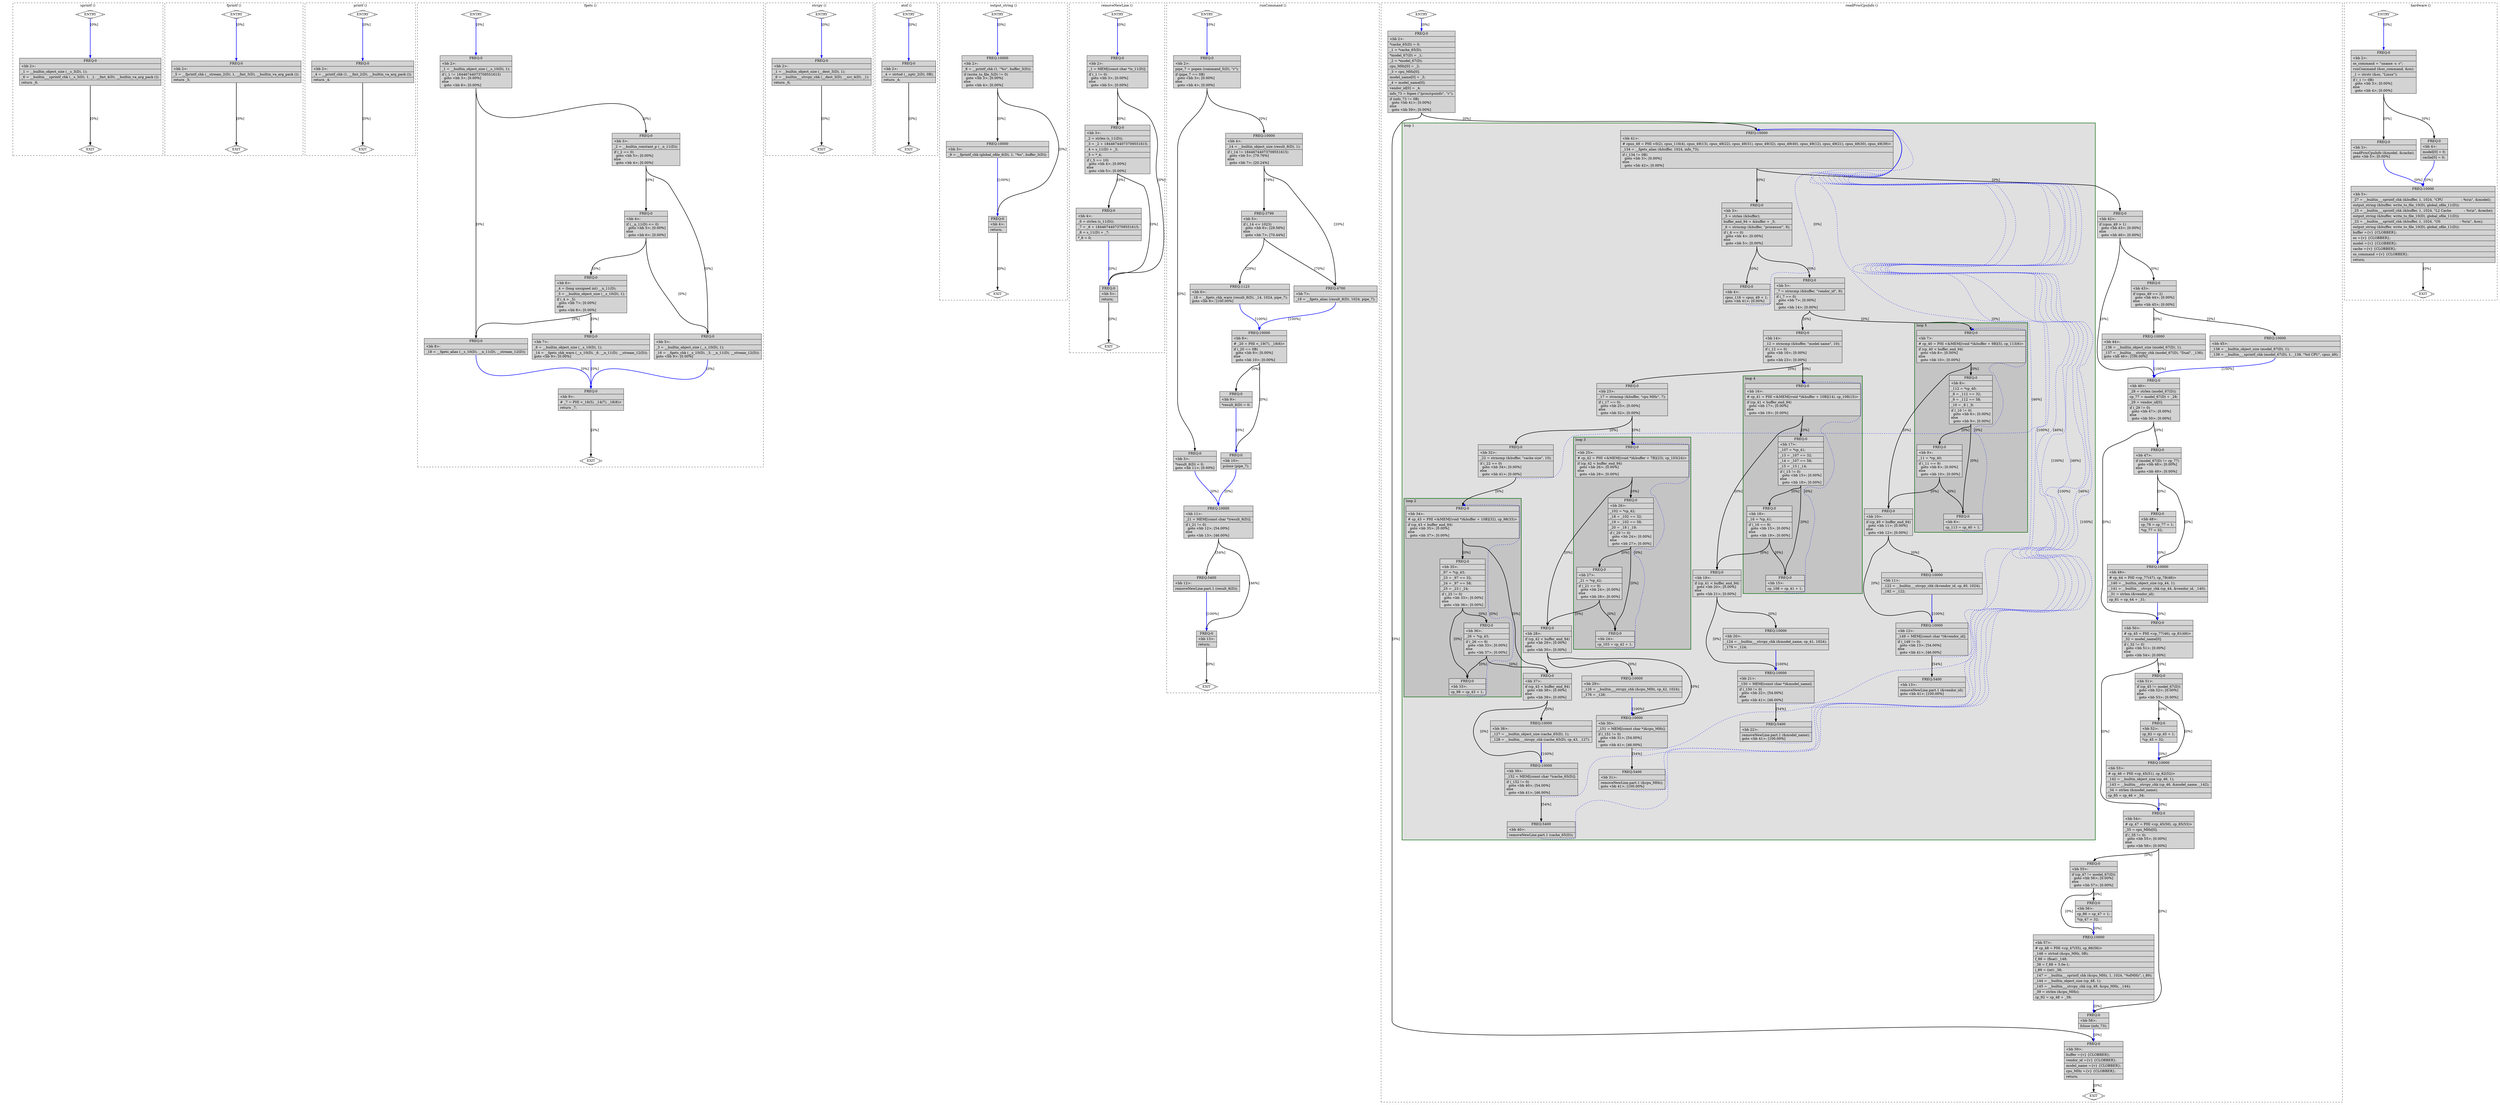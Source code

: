 digraph "hardware.c.035t.esra" {
overlap=false;
subgraph "cluster_sprintf" {
	style="dashed";
	color="black";
	label="sprintf ()";
	fn_10_basic_block_0 [shape=Mdiamond,style=filled,fillcolor=white,label="ENTRY"];

	fn_10_basic_block_1 [shape=Mdiamond,style=filled,fillcolor=white,label="EXIT"];

	fn_10_basic_block_2 [shape=record,style=filled,fillcolor=lightgrey,label="{ FREQ:0 |\<bb\ 2\>:\l\
|_1\ =\ __builtin_object_size\ (__s_3(D),\ 1);\l\
|_6\ =\ __builtin___sprintf_chk\ (__s_3(D),\ 1,\ _1,\ __fmt_4(D),\ __builtin_va_arg_pack\ ());\l\
|return\ _6;\l\
}"];

	fn_10_basic_block_0:s -> fn_10_basic_block_2:n [style="solid,bold",color=blue,weight=100,constraint=true, label="[0%]"];
	fn_10_basic_block_2:s -> fn_10_basic_block_1:n [style="solid,bold",color=black,weight=10,constraint=true, label="[0%]"];
	fn_10_basic_block_0:s -> fn_10_basic_block_1:n [style="invis",constraint=true];
}
subgraph "cluster_fprintf" {
	style="dashed";
	color="black";
	label="fprintf ()";
	fn_14_basic_block_0 [shape=Mdiamond,style=filled,fillcolor=white,label="ENTRY"];

	fn_14_basic_block_1 [shape=Mdiamond,style=filled,fillcolor=white,label="EXIT"];

	fn_14_basic_block_2 [shape=record,style=filled,fillcolor=lightgrey,label="{ FREQ:0 |\<bb\ 2\>:\l\
|_5\ =\ __fprintf_chk\ (__stream_2(D),\ 1,\ __fmt_3(D),\ __builtin_va_arg_pack\ ());\l\
|return\ _5;\l\
}"];

	fn_14_basic_block_0:s -> fn_14_basic_block_2:n [style="solid,bold",color=blue,weight=100,constraint=true, label="[0%]"];
	fn_14_basic_block_2:s -> fn_14_basic_block_1:n [style="solid,bold",color=black,weight=10,constraint=true, label="[0%]"];
	fn_14_basic_block_0:s -> fn_14_basic_block_1:n [style="invis",constraint=true];
}
subgraph "cluster_printf" {
	style="dashed";
	color="black";
	label="printf ()";
	fn_15_basic_block_0 [shape=Mdiamond,style=filled,fillcolor=white,label="ENTRY"];

	fn_15_basic_block_1 [shape=Mdiamond,style=filled,fillcolor=white,label="EXIT"];

	fn_15_basic_block_2 [shape=record,style=filled,fillcolor=lightgrey,label="{ FREQ:0 |\<bb\ 2\>:\l\
|_4\ =\ __printf_chk\ (1,\ __fmt_2(D),\ __builtin_va_arg_pack\ ());\l\
|return\ _4;\l\
}"];

	fn_15_basic_block_0:s -> fn_15_basic_block_2:n [style="solid,bold",color=blue,weight=100,constraint=true, label="[0%]"];
	fn_15_basic_block_2:s -> fn_15_basic_block_1:n [style="solid,bold",color=black,weight=10,constraint=true, label="[0%]"];
	fn_15_basic_block_0:s -> fn_15_basic_block_1:n [style="invis",constraint=true];
}
subgraph "cluster_fgets" {
	style="dashed";
	color="black";
	label="fgets ()";
	fn_20_basic_block_0 [shape=Mdiamond,style=filled,fillcolor=white,label="ENTRY"];

	fn_20_basic_block_1 [shape=Mdiamond,style=filled,fillcolor=white,label="EXIT"];

	fn_20_basic_block_2 [shape=record,style=filled,fillcolor=lightgrey,label="{ FREQ:0 |\<bb\ 2\>:\l\
|_1\ =\ __builtin_object_size\ (__s_10(D),\ 1);\l\
|if\ (_1\ !=\ 18446744073709551615)\l\
\ \ goto\ \<bb\ 3\>;\ [0.00%]\l\
else\l\
\ \ goto\ \<bb\ 8\>;\ [0.00%]\l\
}"];

	fn_20_basic_block_3 [shape=record,style=filled,fillcolor=lightgrey,label="{ FREQ:0 |\<bb\ 3\>:\l\
|_2\ =\ __builtin_constant_p\ (__n_11(D));\l\
|if\ (_2\ ==\ 0)\l\
\ \ goto\ \<bb\ 5\>;\ [0.00%]\l\
else\l\
\ \ goto\ \<bb\ 4\>;\ [0.00%]\l\
}"];

	fn_20_basic_block_4 [shape=record,style=filled,fillcolor=lightgrey,label="{ FREQ:0 |\<bb\ 4\>:\l\
|if\ (__n_11(D)\ \<=\ 0)\l\
\ \ goto\ \<bb\ 5\>;\ [0.00%]\l\
else\l\
\ \ goto\ \<bb\ 6\>;\ [0.00%]\l\
}"];

	fn_20_basic_block_5 [shape=record,style=filled,fillcolor=lightgrey,label="{ FREQ:0 |\<bb\ 5\>:\l\
|_3\ =\ __builtin_object_size\ (__s_10(D),\ 1);\l\
|_16\ =\ __fgets_chk\ (__s_10(D),\ _3,\ __n_11(D),\ __stream_12(D));\l\
goto\ \<bb\ 9\>;\ [0.00%]\l\
}"];

	fn_20_basic_block_6 [shape=record,style=filled,fillcolor=lightgrey,label="{ FREQ:0 |\<bb\ 6\>:\l\
|_4\ =\ (long\ unsigned\ int)\ __n_11(D);\l\
|_5\ =\ __builtin_object_size\ (__s_10(D),\ 1);\l\
|if\ (_4\ \>\ _5)\l\
\ \ goto\ \<bb\ 7\>;\ [0.00%]\l\
else\l\
\ \ goto\ \<bb\ 8\>;\ [0.00%]\l\
}"];

	fn_20_basic_block_7 [shape=record,style=filled,fillcolor=lightgrey,label="{ FREQ:0 |\<bb\ 7\>:\l\
|_6\ =\ __builtin_object_size\ (__s_10(D),\ 1);\l\
|_14\ =\ __fgets_chk_warn\ (__s_10(D),\ _6,\ __n_11(D),\ __stream_12(D));\l\
goto\ \<bb\ 9\>;\ [0.00%]\l\
}"];

	fn_20_basic_block_8 [shape=record,style=filled,fillcolor=lightgrey,label="{ FREQ:0 |\<bb\ 8\>:\l\
|_18\ =\ __fgets_alias\ (__s_10(D),\ __n_11(D),\ __stream_12(D));\l\
}"];

	fn_20_basic_block_9 [shape=record,style=filled,fillcolor=lightgrey,label="{ FREQ:0 |\<bb\ 9\>:\l\
|#\ _7\ =\ PHI\ \<_16(5),\ _14(7),\ _18(8)\>\l\
|return\ _7;\l\
}"];

	fn_20_basic_block_0:s -> fn_20_basic_block_2:n [style="solid,bold",color=blue,weight=100,constraint=true, label="[0%]"];
	fn_20_basic_block_2:s -> fn_20_basic_block_3:n [style="solid,bold",color=black,weight=10,constraint=true, label="[0%]"];
	fn_20_basic_block_2:s -> fn_20_basic_block_8:n [style="solid,bold",color=black,weight=10,constraint=true, label="[0%]"];
	fn_20_basic_block_3:s -> fn_20_basic_block_5:n [style="solid,bold",color=black,weight=10,constraint=true, label="[0%]"];
	fn_20_basic_block_3:s -> fn_20_basic_block_4:n [style="solid,bold",color=black,weight=10,constraint=true, label="[0%]"];
	fn_20_basic_block_4:s -> fn_20_basic_block_5:n [style="solid,bold",color=black,weight=10,constraint=true, label="[0%]"];
	fn_20_basic_block_4:s -> fn_20_basic_block_6:n [style="solid,bold",color=black,weight=10,constraint=true, label="[0%]"];
	fn_20_basic_block_5:s -> fn_20_basic_block_9:n [style="solid,bold",color=blue,weight=100,constraint=true, label="[0%]"];
	fn_20_basic_block_6:s -> fn_20_basic_block_7:n [style="solid,bold",color=black,weight=10,constraint=true, label="[0%]"];
	fn_20_basic_block_6:s -> fn_20_basic_block_8:n [style="solid,bold",color=black,weight=10,constraint=true, label="[0%]"];
	fn_20_basic_block_7:s -> fn_20_basic_block_9:n [style="solid,bold",color=blue,weight=100,constraint=true, label="[0%]"];
	fn_20_basic_block_8:s -> fn_20_basic_block_9:n [style="solid,bold",color=blue,weight=100,constraint=true, label="[0%]"];
	fn_20_basic_block_9:s -> fn_20_basic_block_1:n [style="solid,bold",color=black,weight=10,constraint=true, label="[0%]"];
	fn_20_basic_block_0:s -> fn_20_basic_block_1:n [style="invis",constraint=true];
}
subgraph "cluster_strcpy" {
	style="dashed";
	color="black";
	label="strcpy ()";
	fn_29_basic_block_0 [shape=Mdiamond,style=filled,fillcolor=white,label="ENTRY"];

	fn_29_basic_block_1 [shape=Mdiamond,style=filled,fillcolor=white,label="EXIT"];

	fn_29_basic_block_2 [shape=record,style=filled,fillcolor=lightgrey,label="{ FREQ:0 |\<bb\ 2\>:\l\
|_1\ =\ __builtin_object_size\ (__dest_3(D),\ 1);\l\
|_6\ =\ __builtin___strcpy_chk\ (__dest_3(D),\ __src_4(D),\ _1);\l\
|return\ _6;\l\
}"];

	fn_29_basic_block_0:s -> fn_29_basic_block_2:n [style="solid,bold",color=blue,weight=100,constraint=true, label="[0%]"];
	fn_29_basic_block_2:s -> fn_29_basic_block_1:n [style="solid,bold",color=black,weight=10,constraint=true, label="[0%]"];
	fn_29_basic_block_0:s -> fn_29_basic_block_1:n [style="invis",constraint=true];
}
subgraph "cluster_atof" {
	style="dashed";
	color="black";
	label="atof ()";
	fn_46_basic_block_0 [shape=Mdiamond,style=filled,fillcolor=white,label="ENTRY"];

	fn_46_basic_block_1 [shape=Mdiamond,style=filled,fillcolor=white,label="EXIT"];

	fn_46_basic_block_2 [shape=record,style=filled,fillcolor=lightgrey,label="{ FREQ:0 |\<bb\ 2\>:\l\
|_4\ =\ strtod\ (__nptr_2(D),\ 0B);\l\
|return\ _4;\l\
}"];

	fn_46_basic_block_0:s -> fn_46_basic_block_2:n [style="solid,bold",color=blue,weight=100,constraint=true, label="[0%]"];
	fn_46_basic_block_2:s -> fn_46_basic_block_1:n [style="solid,bold",color=black,weight=10,constraint=true, label="[0%]"];
	fn_46_basic_block_0:s -> fn_46_basic_block_1:n [style="invis",constraint=true];
}
subgraph "cluster_output_string" {
	style="dashed";
	color="black";
	label="output_string ()";
	fn_52_basic_block_0 [shape=Mdiamond,style=filled,fillcolor=white,label="ENTRY"];

	fn_52_basic_block_1 [shape=Mdiamond,style=filled,fillcolor=white,label="EXIT"];

	fn_52_basic_block_2 [shape=record,style=filled,fillcolor=lightgrey,label="{ FREQ:10000 |\<bb\ 2\>:\l\
|_8\ =\ __printf_chk\ (1,\ \"%s\",\ buffer_3(D));\l\
|if\ (write_to_file_5(D)\ !=\ 0)\l\
\ \ goto\ \<bb\ 3\>;\ [0.00%]\l\
else\l\
\ \ goto\ \<bb\ 4\>;\ [0.00%]\l\
}"];

	fn_52_basic_block_3 [shape=record,style=filled,fillcolor=lightgrey,label="{ FREQ:10000 |\<bb\ 3\>:\l\
|_9\ =\ __fprintf_chk\ (global_ofile_6(D),\ 1,\ \"%s\",\ buffer_3(D));\l\
}"];

	fn_52_basic_block_4 [shape=record,style=filled,fillcolor=lightgrey,label="{ FREQ:0 |\<bb\ 4\>:\l\
|return;\l\
}"];

	fn_52_basic_block_0:s -> fn_52_basic_block_2:n [style="solid,bold",color=blue,weight=100,constraint=true, label="[0%]"];
	fn_52_basic_block_2:s -> fn_52_basic_block_3:n [style="solid,bold",color=black,weight=10,constraint=true, label="[0%]"];
	fn_52_basic_block_2:s -> fn_52_basic_block_4:n [style="solid,bold",color=black,weight=10,constraint=true, label="[0%]"];
	fn_52_basic_block_3:s -> fn_52_basic_block_4:n [style="solid,bold",color=blue,weight=100,constraint=true, label="[100%]"];
	fn_52_basic_block_4:s -> fn_52_basic_block_1:n [style="solid,bold",color=black,weight=10,constraint=true, label="[0%]"];
	fn_52_basic_block_0:s -> fn_52_basic_block_1:n [style="invis",constraint=true];
}
subgraph "cluster_removeNewLine" {
	style="dashed";
	color="black";
	label="removeNewLine ()";
	fn_53_basic_block_0 [shape=Mdiamond,style=filled,fillcolor=white,label="ENTRY"];

	fn_53_basic_block_1 [shape=Mdiamond,style=filled,fillcolor=white,label="EXIT"];

	fn_53_basic_block_2 [shape=record,style=filled,fillcolor=lightgrey,label="{ FREQ:0 |\<bb\ 2\>:\l\
|_1\ =\ MEM[(const\ char\ *)s_11(D)];\l\
|if\ (_1\ !=\ 0)\l\
\ \ goto\ \<bb\ 3\>;\ [0.00%]\l\
else\l\
\ \ goto\ \<bb\ 5\>;\ [0.00%]\l\
}"];

	fn_53_basic_block_3 [shape=record,style=filled,fillcolor=lightgrey,label="{ FREQ:0 |\<bb\ 3\>:\l\
|_2\ =\ strlen\ (s_11(D));\l\
|_3\ =\ _2\ +\ 18446744073709551615;\l\
|_4\ =\ s_11(D)\ +\ _3;\l\
|_5\ =\ *_4;\l\
|if\ (_5\ ==\ 10)\l\
\ \ goto\ \<bb\ 4\>;\ [0.00%]\l\
else\l\
\ \ goto\ \<bb\ 5\>;\ [0.00%]\l\
}"];

	fn_53_basic_block_4 [shape=record,style=filled,fillcolor=lightgrey,label="{ FREQ:0 |\<bb\ 4\>:\l\
|_6\ =\ strlen\ (s_11(D));\l\
|_7\ =\ _6\ +\ 18446744073709551615;\l\
|_8\ =\ s_11(D)\ +\ _7;\l\
|*_8\ =\ 0;\l\
}"];

	fn_53_basic_block_5 [shape=record,style=filled,fillcolor=lightgrey,label="{ FREQ:0 |\<bb\ 5\>:\l\
|return;\l\
}"];

	fn_53_basic_block_0:s -> fn_53_basic_block_2:n [style="solid,bold",color=blue,weight=100,constraint=true, label="[0%]"];
	fn_53_basic_block_2:s -> fn_53_basic_block_3:n [style="solid,bold",color=black,weight=10,constraint=true, label="[0%]"];
	fn_53_basic_block_2:s -> fn_53_basic_block_5:n [style="solid,bold",color=black,weight=10,constraint=true, label="[0%]"];
	fn_53_basic_block_3:s -> fn_53_basic_block_4:n [style="solid,bold",color=black,weight=10,constraint=true, label="[0%]"];
	fn_53_basic_block_3:s -> fn_53_basic_block_5:n [style="solid,bold",color=black,weight=10,constraint=true, label="[0%]"];
	fn_53_basic_block_4:s -> fn_53_basic_block_5:n [style="solid,bold",color=blue,weight=100,constraint=true, label="[0%]"];
	fn_53_basic_block_5:s -> fn_53_basic_block_1:n [style="solid,bold",color=black,weight=10,constraint=true, label="[0%]"];
	fn_53_basic_block_0:s -> fn_53_basic_block_1:n [style="invis",constraint=true];
}
subgraph "cluster_runCommand" {
	style="dashed";
	color="black";
	label="runCommand ()";
	fn_54_basic_block_0 [shape=Mdiamond,style=filled,fillcolor=white,label="ENTRY"];

	fn_54_basic_block_1 [shape=Mdiamond,style=filled,fillcolor=white,label="EXIT"];

	fn_54_basic_block_2 [shape=record,style=filled,fillcolor=lightgrey,label="{ FREQ:0 |\<bb\ 2\>:\l\
|pipe_7\ =\ popen\ (command_5(D),\ \"r\");\l\
|if\ (pipe_7\ ==\ 0B)\l\
\ \ goto\ \<bb\ 3\>;\ [0.00%]\l\
else\l\
\ \ goto\ \<bb\ 4\>;\ [0.00%]\l\
}"];

	fn_54_basic_block_3 [shape=record,style=filled,fillcolor=lightgrey,label="{ FREQ:0 |\<bb\ 3\>:\l\
|*result_8(D)\ =\ 0;\l\
goto\ \<bb\ 11\>;\ [0.00%]\l\
}"];

	fn_54_basic_block_4 [shape=record,style=filled,fillcolor=lightgrey,label="{ FREQ:10000 |\<bb\ 4\>:\l\
|_14\ =\ __builtin_object_size\ (result_8(D),\ 1);\l\
|if\ (_14\ !=\ 18446744073709551615)\l\
\ \ goto\ \<bb\ 5\>;\ [79.76%]\l\
else\l\
\ \ goto\ \<bb\ 7\>;\ [20.24%]\l\
}"];

	fn_54_basic_block_5 [shape=record,style=filled,fillcolor=lightgrey,label="{ FREQ:3799 |\<bb\ 5\>:\l\
|if\ (_14\ \<=\ 1023)\l\
\ \ goto\ \<bb\ 6\>;\ [29.56%]\l\
else\l\
\ \ goto\ \<bb\ 7\>;\ [70.44%]\l\
}"];

	fn_54_basic_block_6 [shape=record,style=filled,fillcolor=lightgrey,label="{ FREQ:1123 |\<bb\ 6\>:\l\
|_18\ =\ __fgets_chk_warn\ (result_8(D),\ _14,\ 1024,\ pipe_7);\l\
goto\ \<bb\ 8\>;\ [100.00%]\l\
}"];

	fn_54_basic_block_7 [shape=record,style=filled,fillcolor=lightgrey,label="{ FREQ:4700 |\<bb\ 7\>:\l\
|_19\ =\ __fgets_alias\ (result_8(D),\ 1024,\ pipe_7);\l\
}"];

	fn_54_basic_block_8 [shape=record,style=filled,fillcolor=lightgrey,label="{ FREQ:10000 |\<bb\ 8\>:\l\
|#\ _20\ =\ PHI\ \<_19(7),\ _18(6)\>\l\
|if\ (_20\ ==\ 0B)\l\
\ \ goto\ \<bb\ 9\>;\ [0.00%]\l\
else\l\
\ \ goto\ \<bb\ 10\>;\ [0.00%]\l\
}"];

	fn_54_basic_block_9 [shape=record,style=filled,fillcolor=lightgrey,label="{ FREQ:0 |\<bb\ 9\>:\l\
|*result_8(D)\ =\ 0;\l\
}"];

	fn_54_basic_block_10 [shape=record,style=filled,fillcolor=lightgrey,label="{ FREQ:0 |\<bb\ 10\>:\l\
|pclose\ (pipe_7);\l\
}"];

	fn_54_basic_block_11 [shape=record,style=filled,fillcolor=lightgrey,label="{ FREQ:10000 |\<bb\ 11\>:\l\
|_21\ =\ MEM[(const\ char\ *)result_8(D)];\l\
|if\ (_21\ !=\ 0)\l\
\ \ goto\ \<bb\ 12\>;\ [54.00%]\l\
else\l\
\ \ goto\ \<bb\ 13\>;\ [46.00%]\l\
}"];

	fn_54_basic_block_12 [shape=record,style=filled,fillcolor=lightgrey,label="{ FREQ:5400 |\<bb\ 12\>:\l\
|removeNewLine.part.1\ (result_8(D));\l\
}"];

	fn_54_basic_block_13 [shape=record,style=filled,fillcolor=lightgrey,label="{ FREQ:0 |\<bb\ 13\>:\l\
|return;\l\
}"];

	fn_54_basic_block_0:s -> fn_54_basic_block_2:n [style="solid,bold",color=blue,weight=100,constraint=true, label="[0%]"];
	fn_54_basic_block_2:s -> fn_54_basic_block_3:n [style="solid,bold",color=black,weight=10,constraint=true, label="[0%]"];
	fn_54_basic_block_2:s -> fn_54_basic_block_4:n [style="solid,bold",color=black,weight=10,constraint=true, label="[0%]"];
	fn_54_basic_block_3:s -> fn_54_basic_block_11:n [style="solid,bold",color=blue,weight=100,constraint=true, label="[0%]"];
	fn_54_basic_block_4:s -> fn_54_basic_block_5:n [style="solid,bold",color=black,weight=10,constraint=true, label="[79%]"];
	fn_54_basic_block_4:s -> fn_54_basic_block_7:n [style="solid,bold",color=black,weight=10,constraint=true, label="[20%]"];
	fn_54_basic_block_5:s -> fn_54_basic_block_6:n [style="solid,bold",color=black,weight=10,constraint=true, label="[29%]"];
	fn_54_basic_block_5:s -> fn_54_basic_block_7:n [style="solid,bold",color=black,weight=10,constraint=true, label="[70%]"];
	fn_54_basic_block_6:s -> fn_54_basic_block_8:n [style="solid,bold",color=blue,weight=100,constraint=true, label="[100%]"];
	fn_54_basic_block_7:s -> fn_54_basic_block_8:n [style="solid,bold",color=blue,weight=100,constraint=true, label="[100%]"];
	fn_54_basic_block_8:s -> fn_54_basic_block_9:n [style="solid,bold",color=black,weight=10,constraint=true, label="[0%]"];
	fn_54_basic_block_8:s -> fn_54_basic_block_10:n [style="solid,bold",color=black,weight=10,constraint=true, label="[0%]"];
	fn_54_basic_block_9:s -> fn_54_basic_block_10:n [style="solid,bold",color=blue,weight=100,constraint=true, label="[0%]"];
	fn_54_basic_block_10:s -> fn_54_basic_block_11:n [style="solid,bold",color=blue,weight=100,constraint=true, label="[0%]"];
	fn_54_basic_block_11:s -> fn_54_basic_block_12:n [style="solid,bold",color=black,weight=10,constraint=true, label="[54%]"];
	fn_54_basic_block_11:s -> fn_54_basic_block_13:n [style="solid,bold",color=black,weight=10,constraint=true, label="[46%]"];
	fn_54_basic_block_12:s -> fn_54_basic_block_13:n [style="solid,bold",color=blue,weight=100,constraint=true, label="[100%]"];
	fn_54_basic_block_13:s -> fn_54_basic_block_1:n [style="solid,bold",color=black,weight=10,constraint=true, label="[0%]"];
	fn_54_basic_block_0:s -> fn_54_basic_block_1:n [style="invis",constraint=true];
}
subgraph "cluster_readProcCpuInfo" {
	style="dashed";
	color="black";
	label="readProcCpuInfo ()";
	subgraph cluster_55_1 {
	style="filled";
	color="darkgreen";
	fillcolor="grey88";
	label="loop 1";
	labeljust=l;
	penwidth=2;
	subgraph cluster_55_5 {
	style="filled";
	color="darkgreen";
	fillcolor="grey77";
	label="loop 5";
	labeljust=l;
	penwidth=2;
	fn_55_basic_block_7 [shape=record,style=filled,fillcolor=lightgrey,label="{ FREQ:0 |\<bb\ 7\>:\l\
|#\ cp_40\ =\ PHI\ \<&MEM[(void\ *)&buffer\ +\ 9B](5),\ cp_113(6)\>\l\
|if\ (cp_40\ \<\ buffer_end_94)\l\
\ \ goto\ \<bb\ 8\>;\ [0.00%]\l\
else\l\
\ \ goto\ \<bb\ 10\>;\ [0.00%]\l\
}"];

	fn_55_basic_block_8 [shape=record,style=filled,fillcolor=lightgrey,label="{ FREQ:0 |\<bb\ 8\>:\l\
|_112\ =\ *cp_40;\l\
|_8\ =\ _112\ ==\ 32;\l\
|_9\ =\ _112\ ==\ 58;\l\
|_10\ =\ _8\ \|\ _9;\l\
|if\ (_10\ !=\ 0)\l\
\ \ goto\ \<bb\ 6\>;\ [0.00%]\l\
else\l\
\ \ goto\ \<bb\ 9\>;\ [0.00%]\l\
}"];

	fn_55_basic_block_6 [shape=record,style=filled,fillcolor=lightgrey,label="{ FREQ:0 |\<bb\ 6\>:\l\
|cp_113\ =\ cp_40\ +\ 1;\l\
}"];

	fn_55_basic_block_9 [shape=record,style=filled,fillcolor=lightgrey,label="{ FREQ:0 |\<bb\ 9\>:\l\
|_11\ =\ *cp_40;\l\
|if\ (_11\ ==\ 9)\l\
\ \ goto\ \<bb\ 6\>;\ [0.00%]\l\
else\l\
\ \ goto\ \<bb\ 10\>;\ [0.00%]\l\
}"];

	}
	subgraph cluster_55_4 {
	style="filled";
	color="darkgreen";
	fillcolor="grey77";
	label="loop 4";
	labeljust=l;
	penwidth=2;
	fn_55_basic_block_16 [shape=record,style=filled,fillcolor=lightgrey,label="{ FREQ:0 |\<bb\ 16\>:\l\
|#\ cp_41\ =\ PHI\ \<&MEM[(void\ *)&buffer\ +\ 10B](14),\ cp_108(15)\>\l\
|if\ (cp_41\ \<\ buffer_end_94)\l\
\ \ goto\ \<bb\ 17\>;\ [0.00%]\l\
else\l\
\ \ goto\ \<bb\ 19\>;\ [0.00%]\l\
}"];

	fn_55_basic_block_17 [shape=record,style=filled,fillcolor=lightgrey,label="{ FREQ:0 |\<bb\ 17\>:\l\
|_107\ =\ *cp_41;\l\
|_13\ =\ _107\ ==\ 32;\l\
|_14\ =\ _107\ ==\ 58;\l\
|_15\ =\ _13\ \|\ _14;\l\
|if\ (_15\ !=\ 0)\l\
\ \ goto\ \<bb\ 15\>;\ [0.00%]\l\
else\l\
\ \ goto\ \<bb\ 18\>;\ [0.00%]\l\
}"];

	fn_55_basic_block_15 [shape=record,style=filled,fillcolor=lightgrey,label="{ FREQ:0 |\<bb\ 15\>:\l\
|cp_108\ =\ cp_41\ +\ 1;\l\
}"];

	fn_55_basic_block_18 [shape=record,style=filled,fillcolor=lightgrey,label="{ FREQ:0 |\<bb\ 18\>:\l\
|_16\ =\ *cp_41;\l\
|if\ (_16\ ==\ 9)\l\
\ \ goto\ \<bb\ 15\>;\ [0.00%]\l\
else\l\
\ \ goto\ \<bb\ 19\>;\ [0.00%]\l\
}"];

	}
	subgraph cluster_55_3 {
	style="filled";
	color="darkgreen";
	fillcolor="grey77";
	label="loop 3";
	labeljust=l;
	penwidth=2;
	fn_55_basic_block_25 [shape=record,style=filled,fillcolor=lightgrey,label="{ FREQ:0 |\<bb\ 25\>:\l\
|#\ cp_42\ =\ PHI\ \<&MEM[(void\ *)&buffer\ +\ 7B](23),\ cp_103(24)\>\l\
|if\ (cp_42\ \<\ buffer_end_94)\l\
\ \ goto\ \<bb\ 26\>;\ [0.00%]\l\
else\l\
\ \ goto\ \<bb\ 28\>;\ [0.00%]\l\
}"];

	fn_55_basic_block_26 [shape=record,style=filled,fillcolor=lightgrey,label="{ FREQ:0 |\<bb\ 26\>:\l\
|_102\ =\ *cp_42;\l\
|_18\ =\ _102\ ==\ 32;\l\
|_19\ =\ _102\ ==\ 58;\l\
|_20\ =\ _18\ \|\ _19;\l\
|if\ (_20\ !=\ 0)\l\
\ \ goto\ \<bb\ 24\>;\ [0.00%]\l\
else\l\
\ \ goto\ \<bb\ 27\>;\ [0.00%]\l\
}"];

	fn_55_basic_block_24 [shape=record,style=filled,fillcolor=lightgrey,label="{ FREQ:0 |\<bb\ 24\>:\l\
|cp_103\ =\ cp_42\ +\ 1;\l\
}"];

	fn_55_basic_block_27 [shape=record,style=filled,fillcolor=lightgrey,label="{ FREQ:0 |\<bb\ 27\>:\l\
|_21\ =\ *cp_42;\l\
|if\ (_21\ ==\ 9)\l\
\ \ goto\ \<bb\ 24\>;\ [0.00%]\l\
else\l\
\ \ goto\ \<bb\ 28\>;\ [0.00%]\l\
}"];

	}
	subgraph cluster_55_2 {
	style="filled";
	color="darkgreen";
	fillcolor="grey77";
	label="loop 2";
	labeljust=l;
	penwidth=2;
	fn_55_basic_block_34 [shape=record,style=filled,fillcolor=lightgrey,label="{ FREQ:0 |\<bb\ 34\>:\l\
|#\ cp_43\ =\ PHI\ \<&MEM[(void\ *)&buffer\ +\ 10B](32),\ cp_98(33)\>\l\
|if\ (cp_43\ \<\ buffer_end_94)\l\
\ \ goto\ \<bb\ 35\>;\ [0.00%]\l\
else\l\
\ \ goto\ \<bb\ 37\>;\ [0.00%]\l\
}"];

	fn_55_basic_block_35 [shape=record,style=filled,fillcolor=lightgrey,label="{ FREQ:0 |\<bb\ 35\>:\l\
|_97\ =\ *cp_43;\l\
|_23\ =\ _97\ ==\ 32;\l\
|_24\ =\ _97\ ==\ 58;\l\
|_25\ =\ _23\ \|\ _24;\l\
|if\ (_25\ !=\ 0)\l\
\ \ goto\ \<bb\ 33\>;\ [0.00%]\l\
else\l\
\ \ goto\ \<bb\ 36\>;\ [0.00%]\l\
}"];

	fn_55_basic_block_33 [shape=record,style=filled,fillcolor=lightgrey,label="{ FREQ:0 |\<bb\ 33\>:\l\
|cp_98\ =\ cp_43\ +\ 1;\l\
}"];

	fn_55_basic_block_36 [shape=record,style=filled,fillcolor=lightgrey,label="{ FREQ:0 |\<bb\ 36\>:\l\
|_26\ =\ *cp_43;\l\
|if\ (_26\ ==\ 9)\l\
\ \ goto\ \<bb\ 33\>;\ [0.00%]\l\
else\l\
\ \ goto\ \<bb\ 37\>;\ [0.00%]\l\
}"];

	}
	fn_55_basic_block_41 [shape=record,style=filled,fillcolor=lightgrey,label="{ FREQ:10000 |\<bb\ 41\>:\l\
|#\ cpus_49\ =\ PHI\ \<0(2),\ cpus_116(4),\ cpus_49(13),\ cpus_49(22),\ cpus_49(31),\ cpus_49(32),\ cpus_49(40),\ cpus_49(12),\ cpus_49(21),\ cpus_49(30),\ cpus_49(39)\>\l\
|_134\ =\ __fgets_alias\ (&buffer,\ 1024,\ info_73);\l\
|if\ (_134\ !=\ 0B)\l\
\ \ goto\ \<bb\ 3\>;\ [0.00%]\l\
else\l\
\ \ goto\ \<bb\ 42\>;\ [0.00%]\l\
}"];

	fn_55_basic_block_3 [shape=record,style=filled,fillcolor=lightgrey,label="{ FREQ:0 |\<bb\ 3\>:\l\
|_5\ =\ strlen\ (&buffer);\l\
|buffer_end_94\ =\ &buffer\ +\ _5;\l\
|_6\ =\ strncmp\ (&buffer,\ \"processor\",\ 9);\l\
|if\ (_6\ ==\ 0)\l\
\ \ goto\ \<bb\ 4\>;\ [0.00%]\l\
else\l\
\ \ goto\ \<bb\ 5\>;\ [0.00%]\l\
}"];

	fn_55_basic_block_4 [shape=record,style=filled,fillcolor=lightgrey,label="{ FREQ:0 |\<bb\ 4\>:\l\
|cpus_116\ =\ cpus_49\ +\ 1;\l\
goto\ \<bb\ 41\>;\ [0.00%]\l\
}"];

	fn_55_basic_block_5 [shape=record,style=filled,fillcolor=lightgrey,label="{ FREQ:0 |\<bb\ 5\>:\l\
|_7\ =\ strncmp\ (&buffer,\ \"vendor_id\",\ 9);\l\
|if\ (_7\ ==\ 0)\l\
\ \ goto\ \<bb\ 7\>;\ [0.00%]\l\
else\l\
\ \ goto\ \<bb\ 14\>;\ [0.00%]\l\
}"];

	fn_55_basic_block_14 [shape=record,style=filled,fillcolor=lightgrey,label="{ FREQ:0 |\<bb\ 14\>:\l\
|_12\ =\ strncmp\ (&buffer,\ \"model\ name\",\ 10);\l\
|if\ (_12\ ==\ 0)\l\
\ \ goto\ \<bb\ 16\>;\ [0.00%]\l\
else\l\
\ \ goto\ \<bb\ 23\>;\ [0.00%]\l\
}"];

	fn_55_basic_block_10 [shape=record,style=filled,fillcolor=lightgrey,label="{ FREQ:0 |\<bb\ 10\>:\l\
|if\ (cp_40\ \<\ buffer_end_94)\l\
\ \ goto\ \<bb\ 11\>;\ [0.00%]\l\
else\l\
\ \ goto\ \<bb\ 12\>;\ [0.00%]\l\
}"];

	fn_55_basic_block_23 [shape=record,style=filled,fillcolor=lightgrey,label="{ FREQ:0 |\<bb\ 23\>:\l\
|_17\ =\ strncmp\ (&buffer,\ \"cpu\ MHz\",\ 7);\l\
|if\ (_17\ ==\ 0)\l\
\ \ goto\ \<bb\ 25\>;\ [0.00%]\l\
else\l\
\ \ goto\ \<bb\ 32\>;\ [0.00%]\l\
}"];

	fn_55_basic_block_11 [shape=record,style=filled,fillcolor=lightgrey,label="{ FREQ:10000 |\<bb\ 11\>:\l\
|_122\ =\ __builtin___strcpy_chk\ (&vendor_id,\ cp_40,\ 1024);\l\
|_182\ =\ _122;\l\
}"];

	fn_55_basic_block_12 [shape=record,style=filled,fillcolor=lightgrey,label="{ FREQ:10000 |\<bb\ 12\>:\l\
|_149\ =\ MEM[(const\ char\ *)&vendor_id];\l\
|if\ (_149\ !=\ 0)\l\
\ \ goto\ \<bb\ 13\>;\ [54.00%]\l\
else\l\
\ \ goto\ \<bb\ 41\>;\ [46.00%]\l\
}"];

	fn_55_basic_block_19 [shape=record,style=filled,fillcolor=lightgrey,label="{ FREQ:0 |\<bb\ 19\>:\l\
|if\ (cp_41\ \<\ buffer_end_94)\l\
\ \ goto\ \<bb\ 20\>;\ [0.00%]\l\
else\l\
\ \ goto\ \<bb\ 21\>;\ [0.00%]\l\
}"];

	fn_55_basic_block_32 [shape=record,style=filled,fillcolor=lightgrey,label="{ FREQ:0 |\<bb\ 32\>:\l\
|_22\ =\ strncmp\ (&buffer,\ \"cache\ size\",\ 10);\l\
|if\ (_22\ ==\ 0)\l\
\ \ goto\ \<bb\ 34\>;\ [0.00%]\l\
else\l\
\ \ goto\ \<bb\ 41\>;\ [0.00%]\l\
}"];

	fn_55_basic_block_13 [shape=record,style=filled,fillcolor=lightgrey,label="{ FREQ:5400 |\<bb\ 13\>:\l\
|removeNewLine.part.1\ (&vendor_id);\l\
goto\ \<bb\ 41\>;\ [100.00%]\l\
}"];

	fn_55_basic_block_20 [shape=record,style=filled,fillcolor=lightgrey,label="{ FREQ:10000 |\<bb\ 20\>:\l\
|_124\ =\ __builtin___strcpy_chk\ (&model_name,\ cp_41,\ 1024);\l\
|_179\ =\ _124;\l\
}"];

	fn_55_basic_block_21 [shape=record,style=filled,fillcolor=lightgrey,label="{ FREQ:10000 |\<bb\ 21\>:\l\
|_150\ =\ MEM[(const\ char\ *)&model_name];\l\
|if\ (_150\ !=\ 0)\l\
\ \ goto\ \<bb\ 22\>;\ [54.00%]\l\
else\l\
\ \ goto\ \<bb\ 41\>;\ [46.00%]\l\
}"];

	fn_55_basic_block_28 [shape=record,style=filled,fillcolor=lightgrey,label="{ FREQ:0 |\<bb\ 28\>:\l\
|if\ (cp_42\ \<\ buffer_end_94)\l\
\ \ goto\ \<bb\ 29\>;\ [0.00%]\l\
else\l\
\ \ goto\ \<bb\ 30\>;\ [0.00%]\l\
}"];

	fn_55_basic_block_22 [shape=record,style=filled,fillcolor=lightgrey,label="{ FREQ:5400 |\<bb\ 22\>:\l\
|removeNewLine.part.1\ (&model_name);\l\
goto\ \<bb\ 41\>;\ [100.00%]\l\
}"];

	fn_55_basic_block_29 [shape=record,style=filled,fillcolor=lightgrey,label="{ FREQ:10000 |\<bb\ 29\>:\l\
|_126\ =\ __builtin___strcpy_chk\ (&cpu_MHz,\ cp_42,\ 1024);\l\
|_176\ =\ _126;\l\
}"];

	fn_55_basic_block_30 [shape=record,style=filled,fillcolor=lightgrey,label="{ FREQ:10000 |\<bb\ 30\>:\l\
|_151\ =\ MEM[(const\ char\ *)&cpu_MHz];\l\
|if\ (_151\ !=\ 0)\l\
\ \ goto\ \<bb\ 31\>;\ [54.00%]\l\
else\l\
\ \ goto\ \<bb\ 41\>;\ [46.00%]\l\
}"];

	fn_55_basic_block_37 [shape=record,style=filled,fillcolor=lightgrey,label="{ FREQ:0 |\<bb\ 37\>:\l\
|if\ (cp_43\ \<\ buffer_end_94)\l\
\ \ goto\ \<bb\ 38\>;\ [0.00%]\l\
else\l\
\ \ goto\ \<bb\ 39\>;\ [0.00%]\l\
}"];

	fn_55_basic_block_31 [shape=record,style=filled,fillcolor=lightgrey,label="{ FREQ:5400 |\<bb\ 31\>:\l\
|removeNewLine.part.1\ (&cpu_MHz);\l\
goto\ \<bb\ 41\>;\ [100.00%]\l\
}"];

	fn_55_basic_block_38 [shape=record,style=filled,fillcolor=lightgrey,label="{ FREQ:10000 |\<bb\ 38\>:\l\
|_127\ =\ __builtin_object_size\ (cache_65(D),\ 1);\l\
|_128\ =\ __builtin___strcpy_chk\ (cache_65(D),\ cp_43,\ _127);\l\
}"];

	fn_55_basic_block_39 [shape=record,style=filled,fillcolor=lightgrey,label="{ FREQ:10000 |\<bb\ 39\>:\l\
|_152\ =\ MEM[(const\ char\ *)cache_65(D)];\l\
|if\ (_152\ !=\ 0)\l\
\ \ goto\ \<bb\ 40\>;\ [54.00%]\l\
else\l\
\ \ goto\ \<bb\ 41\>;\ [46.00%]\l\
}"];

	fn_55_basic_block_40 [shape=record,style=filled,fillcolor=lightgrey,label="{ FREQ:5400 |\<bb\ 40\>:\l\
|removeNewLine.part.1\ (cache_65(D));\l\
}"];

	}
	fn_55_basic_block_0 [shape=Mdiamond,style=filled,fillcolor=white,label="ENTRY"];

	fn_55_basic_block_1 [shape=Mdiamond,style=filled,fillcolor=white,label="EXIT"];

	fn_55_basic_block_2 [shape=record,style=filled,fillcolor=lightgrey,label="{ FREQ:0 |\<bb\ 2\>:\l\
|*cache_65(D)\ =\ 0;\l\
|_1\ =\ *cache_65(D);\l\
|*model_67(D)\ =\ _1;\l\
|_2\ =\ *model_67(D);\l\
|cpu_MHz[0]\ =\ _2;\l\
|_3\ =\ cpu_MHz[0];\l\
|model_name[0]\ =\ _3;\l\
|_4\ =\ model_name[0];\l\
|vendor_id[0]\ =\ _4;\l\
|info_73\ =\ fopen\ (\"/proc/cpuinfo\",\ \"r\");\l\
|if\ (info_73\ !=\ 0B)\l\
\ \ goto\ \<bb\ 41\>;\ [0.00%]\l\
else\l\
\ \ goto\ \<bb\ 59\>;\ [0.00%]\l\
}"];

	fn_55_basic_block_42 [shape=record,style=filled,fillcolor=lightgrey,label="{ FREQ:0 |\<bb\ 42\>:\l\
|if\ (cpus_49\ \>\ 1)\l\
\ \ goto\ \<bb\ 43\>;\ [0.00%]\l\
else\l\
\ \ goto\ \<bb\ 46\>;\ [0.00%]\l\
}"];

	fn_55_basic_block_43 [shape=record,style=filled,fillcolor=lightgrey,label="{ FREQ:0 |\<bb\ 43\>:\l\
|if\ (cpus_49\ ==\ 2)\l\
\ \ goto\ \<bb\ 44\>;\ [0.00%]\l\
else\l\
\ \ goto\ \<bb\ 45\>;\ [0.00%]\l\
}"];

	fn_55_basic_block_44 [shape=record,style=filled,fillcolor=lightgrey,label="{ FREQ:10000 |\<bb\ 44\>:\l\
|_136\ =\ __builtin_object_size\ (model_67(D),\ 1);\l\
|_137\ =\ __builtin___strcpy_chk\ (model_67(D),\ \"Dual\",\ _136);\l\
goto\ \<bb\ 46\>;\ [100.00%]\l\
}"];

	fn_55_basic_block_45 [shape=record,style=filled,fillcolor=lightgrey,label="{ FREQ:10000 |\<bb\ 45\>:\l\
|_138\ =\ __builtin_object_size\ (model_67(D),\ 1);\l\
|_139\ =\ __builtin___sprintf_chk\ (model_67(D),\ 1,\ _138,\ \"%d\ CPU\",\ cpus_49);\l\
}"];

	fn_55_basic_block_46 [shape=record,style=filled,fillcolor=lightgrey,label="{ FREQ:0 |\<bb\ 46\>:\l\
|_28\ =\ strlen\ (model_67(D));\l\
|cp_77\ =\ model_67(D)\ +\ _28;\l\
|_29\ =\ vendor_id[0];\l\
|if\ (_29\ !=\ 0)\l\
\ \ goto\ \<bb\ 47\>;\ [0.00%]\l\
else\l\
\ \ goto\ \<bb\ 50\>;\ [0.00%]\l\
}"];

	fn_55_basic_block_47 [shape=record,style=filled,fillcolor=lightgrey,label="{ FREQ:0 |\<bb\ 47\>:\l\
|if\ (model_67(D)\ !=\ cp_77)\l\
\ \ goto\ \<bb\ 48\>;\ [0.00%]\l\
else\l\
\ \ goto\ \<bb\ 49\>;\ [0.00%]\l\
}"];

	fn_55_basic_block_48 [shape=record,style=filled,fillcolor=lightgrey,label="{ FREQ:0 |\<bb\ 48\>:\l\
|cp_78\ =\ cp_77\ +\ 1;\l\
|*cp_77\ =\ 32;\l\
}"];

	fn_55_basic_block_49 [shape=record,style=filled,fillcolor=lightgrey,label="{ FREQ:10000 |\<bb\ 49\>:\l\
|#\ cp_44\ =\ PHI\ \<cp_77(47),\ cp_78(48)\>\l\
|_140\ =\ __builtin_object_size\ (cp_44,\ 1);\l\
|_141\ =\ __builtin___strcpy_chk\ (cp_44,\ &vendor_id,\ _140);\l\
|_31\ =\ strlen\ (&vendor_id);\l\
|cp_81\ =\ cp_44\ +\ _31;\l\
}"];

	fn_55_basic_block_50 [shape=record,style=filled,fillcolor=lightgrey,label="{ FREQ:0 |\<bb\ 50\>:\l\
|#\ cp_45\ =\ PHI\ \<cp_77(46),\ cp_81(49)\>\l\
|_32\ =\ model_name[0];\l\
|if\ (_32\ !=\ 0)\l\
\ \ goto\ \<bb\ 51\>;\ [0.00%]\l\
else\l\
\ \ goto\ \<bb\ 54\>;\ [0.00%]\l\
}"];

	fn_55_basic_block_51 [shape=record,style=filled,fillcolor=lightgrey,label="{ FREQ:0 |\<bb\ 51\>:\l\
|if\ (cp_45\ !=\ model_67(D))\l\
\ \ goto\ \<bb\ 52\>;\ [0.00%]\l\
else\l\
\ \ goto\ \<bb\ 53\>;\ [0.00%]\l\
}"];

	fn_55_basic_block_52 [shape=record,style=filled,fillcolor=lightgrey,label="{ FREQ:0 |\<bb\ 52\>:\l\
|cp_82\ =\ cp_45\ +\ 1;\l\
|*cp_45\ =\ 32;\l\
}"];

	fn_55_basic_block_53 [shape=record,style=filled,fillcolor=lightgrey,label="{ FREQ:10000 |\<bb\ 53\>:\l\
|#\ cp_46\ =\ PHI\ \<cp_45(51),\ cp_82(52)\>\l\
|_142\ =\ __builtin_object_size\ (cp_46,\ 1);\l\
|_143\ =\ __builtin___strcpy_chk\ (cp_46,\ &model_name,\ _142);\l\
|_34\ =\ strlen\ (&model_name);\l\
|cp_85\ =\ cp_46\ +\ _34;\l\
}"];

	fn_55_basic_block_54 [shape=record,style=filled,fillcolor=lightgrey,label="{ FREQ:0 |\<bb\ 54\>:\l\
|#\ cp_47\ =\ PHI\ \<cp_45(50),\ cp_85(53)\>\l\
|_35\ =\ cpu_MHz[0];\l\
|if\ (_35\ !=\ 0)\l\
\ \ goto\ \<bb\ 55\>;\ [0.00%]\l\
else\l\
\ \ goto\ \<bb\ 58\>;\ [0.00%]\l\
}"];

	fn_55_basic_block_55 [shape=record,style=filled,fillcolor=lightgrey,label="{ FREQ:0 |\<bb\ 55\>:\l\
|if\ (cp_47\ !=\ model_67(D))\l\
\ \ goto\ \<bb\ 56\>;\ [0.00%]\l\
else\l\
\ \ goto\ \<bb\ 57\>;\ [0.00%]\l\
}"];

	fn_55_basic_block_56 [shape=record,style=filled,fillcolor=lightgrey,label="{ FREQ:0 |\<bb\ 56\>:\l\
|cp_86\ =\ cp_47\ +\ 1;\l\
|*cp_47\ =\ 32;\l\
}"];

	fn_55_basic_block_57 [shape=record,style=filled,fillcolor=lightgrey,label="{ FREQ:10000 |\<bb\ 57\>:\l\
|#\ cp_48\ =\ PHI\ \<cp_47(55),\ cp_86(56)\>\l\
|_148\ =\ strtod\ (&cpu_MHz,\ 0B);\l\
|f_88\ =\ (float)\ _148;\l\
|_38\ =\ f_88\ +\ 5.0e-1;\l\
|i_89\ =\ (int)\ _38;\l\
|_147\ =\ __builtin___sprintf_chk\ (&cpu_MHz,\ 1,\ 1024,\ \"%dMHz\",\ i_89);\l\
|_144\ =\ __builtin_object_size\ (cp_48,\ 1);\l\
|_145\ =\ __builtin___strcpy_chk\ (cp_48,\ &cpu_MHz,\ _144);\l\
|_39\ =\ strlen\ (&cpu_MHz);\l\
|cp_92\ =\ cp_48\ +\ _39;\l\
}"];

	fn_55_basic_block_58 [shape=record,style=filled,fillcolor=lightgrey,label="{ FREQ:0 |\<bb\ 58\>:\l\
|fclose\ (info_73);\l\
}"];

	fn_55_basic_block_59 [shape=record,style=filled,fillcolor=lightgrey,label="{ FREQ:0 |\<bb\ 59\>:\l\
|buffer\ =\{v\}\ \{CLOBBER\};\l\
|vendor_id\ =\{v\}\ \{CLOBBER\};\l\
|model_name\ =\{v\}\ \{CLOBBER\};\l\
|cpu_MHz\ =\{v\}\ \{CLOBBER\};\l\
|return;\l\
}"];

	fn_55_basic_block_0:s -> fn_55_basic_block_2:n [style="solid,bold",color=blue,weight=100,constraint=true, label="[0%]"];
	fn_55_basic_block_2:s -> fn_55_basic_block_41:n [style="solid,bold",color=black,weight=10,constraint=true, label="[0%]"];
	fn_55_basic_block_2:s -> fn_55_basic_block_59:n [style="solid,bold",color=black,weight=10,constraint=true, label="[0%]"];
	fn_55_basic_block_3:s -> fn_55_basic_block_4:n [style="solid,bold",color=black,weight=10,constraint=true, label="[0%]"];
	fn_55_basic_block_3:s -> fn_55_basic_block_5:n [style="solid,bold",color=black,weight=10,constraint=true, label="[0%]"];
	fn_55_basic_block_4:s -> fn_55_basic_block_41:n [style="dotted,bold",color=blue,weight=10,constraint=false, label="[0%]"];
	fn_55_basic_block_5:s -> fn_55_basic_block_7:n [style="solid,bold",color=black,weight=10,constraint=true, label="[0%]"];
	fn_55_basic_block_5:s -> fn_55_basic_block_14:n [style="solid,bold",color=black,weight=10,constraint=true, label="[0%]"];
	fn_55_basic_block_6:s -> fn_55_basic_block_7:n [style="dotted,bold",color=blue,weight=10,constraint=false, label="[0%]"];
	fn_55_basic_block_7:s -> fn_55_basic_block_8:n [style="solid,bold",color=black,weight=10,constraint=true, label="[0%]"];
	fn_55_basic_block_7:s -> fn_55_basic_block_10:n [style="solid,bold",color=black,weight=10,constraint=true, label="[0%]"];
	fn_55_basic_block_8:s -> fn_55_basic_block_6:n [style="solid,bold",color=black,weight=10,constraint=true, label="[0%]"];
	fn_55_basic_block_8:s -> fn_55_basic_block_9:n [style="solid,bold",color=black,weight=10,constraint=true, label="[0%]"];
	fn_55_basic_block_9:s -> fn_55_basic_block_6:n [style="solid,bold",color=black,weight=10,constraint=true, label="[0%]"];
	fn_55_basic_block_9:s -> fn_55_basic_block_10:n [style="solid,bold",color=black,weight=10,constraint=true, label="[0%]"];
	fn_55_basic_block_10:s -> fn_55_basic_block_11:n [style="solid,bold",color=black,weight=10,constraint=true, label="[0%]"];
	fn_55_basic_block_10:s -> fn_55_basic_block_12:n [style="solid,bold",color=black,weight=10,constraint=true, label="[0%]"];
	fn_55_basic_block_11:s -> fn_55_basic_block_12:n [style="solid,bold",color=blue,weight=100,constraint=true, label="[100%]"];
	fn_55_basic_block_12:s -> fn_55_basic_block_13:n [style="solid,bold",color=black,weight=10,constraint=true, label="[54%]"];
	fn_55_basic_block_12:s -> fn_55_basic_block_41:n [style="dotted,bold",color=blue,weight=10,constraint=false, label="[46%]"];
	fn_55_basic_block_13:s -> fn_55_basic_block_41:n [style="dotted,bold",color=blue,weight=10,constraint=false, label="[100%]"];
	fn_55_basic_block_14:s -> fn_55_basic_block_16:n [style="solid,bold",color=black,weight=10,constraint=true, label="[0%]"];
	fn_55_basic_block_14:s -> fn_55_basic_block_23:n [style="solid,bold",color=black,weight=10,constraint=true, label="[0%]"];
	fn_55_basic_block_15:s -> fn_55_basic_block_16:n [style="dotted,bold",color=blue,weight=10,constraint=false, label="[0%]"];
	fn_55_basic_block_16:s -> fn_55_basic_block_17:n [style="solid,bold",color=black,weight=10,constraint=true, label="[0%]"];
	fn_55_basic_block_16:s -> fn_55_basic_block_19:n [style="solid,bold",color=black,weight=10,constraint=true, label="[0%]"];
	fn_55_basic_block_17:s -> fn_55_basic_block_15:n [style="solid,bold",color=black,weight=10,constraint=true, label="[0%]"];
	fn_55_basic_block_17:s -> fn_55_basic_block_18:n [style="solid,bold",color=black,weight=10,constraint=true, label="[0%]"];
	fn_55_basic_block_18:s -> fn_55_basic_block_15:n [style="solid,bold",color=black,weight=10,constraint=true, label="[0%]"];
	fn_55_basic_block_18:s -> fn_55_basic_block_19:n [style="solid,bold",color=black,weight=10,constraint=true, label="[0%]"];
	fn_55_basic_block_19:s -> fn_55_basic_block_20:n [style="solid,bold",color=black,weight=10,constraint=true, label="[0%]"];
	fn_55_basic_block_19:s -> fn_55_basic_block_21:n [style="solid,bold",color=black,weight=10,constraint=true, label="[0%]"];
	fn_55_basic_block_20:s -> fn_55_basic_block_21:n [style="solid,bold",color=blue,weight=100,constraint=true, label="[100%]"];
	fn_55_basic_block_21:s -> fn_55_basic_block_22:n [style="solid,bold",color=black,weight=10,constraint=true, label="[54%]"];
	fn_55_basic_block_21:s -> fn_55_basic_block_41:n [style="dotted,bold",color=blue,weight=10,constraint=false, label="[46%]"];
	fn_55_basic_block_22:s -> fn_55_basic_block_41:n [style="dotted,bold",color=blue,weight=10,constraint=false, label="[100%]"];
	fn_55_basic_block_23:s -> fn_55_basic_block_25:n [style="solid,bold",color=black,weight=10,constraint=true, label="[0%]"];
	fn_55_basic_block_23:s -> fn_55_basic_block_32:n [style="solid,bold",color=black,weight=10,constraint=true, label="[0%]"];
	fn_55_basic_block_24:s -> fn_55_basic_block_25:n [style="dotted,bold",color=blue,weight=10,constraint=false, label="[0%]"];
	fn_55_basic_block_25:s -> fn_55_basic_block_26:n [style="solid,bold",color=black,weight=10,constraint=true, label="[0%]"];
	fn_55_basic_block_25:s -> fn_55_basic_block_28:n [style="solid,bold",color=black,weight=10,constraint=true, label="[0%]"];
	fn_55_basic_block_26:s -> fn_55_basic_block_24:n [style="solid,bold",color=black,weight=10,constraint=true, label="[0%]"];
	fn_55_basic_block_26:s -> fn_55_basic_block_27:n [style="solid,bold",color=black,weight=10,constraint=true, label="[0%]"];
	fn_55_basic_block_27:s -> fn_55_basic_block_24:n [style="solid,bold",color=black,weight=10,constraint=true, label="[0%]"];
	fn_55_basic_block_27:s -> fn_55_basic_block_28:n [style="solid,bold",color=black,weight=10,constraint=true, label="[0%]"];
	fn_55_basic_block_28:s -> fn_55_basic_block_29:n [style="solid,bold",color=black,weight=10,constraint=true, label="[0%]"];
	fn_55_basic_block_28:s -> fn_55_basic_block_30:n [style="solid,bold",color=black,weight=10,constraint=true, label="[0%]"];
	fn_55_basic_block_29:s -> fn_55_basic_block_30:n [style="solid,bold",color=blue,weight=100,constraint=true, label="[100%]"];
	fn_55_basic_block_30:s -> fn_55_basic_block_31:n [style="solid,bold",color=black,weight=10,constraint=true, label="[54%]"];
	fn_55_basic_block_30:s -> fn_55_basic_block_41:n [style="dotted,bold",color=blue,weight=10,constraint=false, label="[46%]"];
	fn_55_basic_block_31:s -> fn_55_basic_block_41:n [style="dotted,bold",color=blue,weight=10,constraint=false, label="[100%]"];
	fn_55_basic_block_32:s -> fn_55_basic_block_34:n [style="solid,bold",color=black,weight=10,constraint=true, label="[0%]"];
	fn_55_basic_block_32:s -> fn_55_basic_block_41:n [style="dotted,bold",color=blue,weight=10,constraint=false, label="[0%]"];
	fn_55_basic_block_33:s -> fn_55_basic_block_34:n [style="dotted,bold",color=blue,weight=10,constraint=false, label="[0%]"];
	fn_55_basic_block_34:s -> fn_55_basic_block_35:n [style="solid,bold",color=black,weight=10,constraint=true, label="[0%]"];
	fn_55_basic_block_34:s -> fn_55_basic_block_37:n [style="solid,bold",color=black,weight=10,constraint=true, label="[0%]"];
	fn_55_basic_block_35:s -> fn_55_basic_block_33:n [style="solid,bold",color=black,weight=10,constraint=true, label="[0%]"];
	fn_55_basic_block_35:s -> fn_55_basic_block_36:n [style="solid,bold",color=black,weight=10,constraint=true, label="[0%]"];
	fn_55_basic_block_36:s -> fn_55_basic_block_33:n [style="solid,bold",color=black,weight=10,constraint=true, label="[0%]"];
	fn_55_basic_block_36:s -> fn_55_basic_block_37:n [style="solid,bold",color=black,weight=10,constraint=true, label="[0%]"];
	fn_55_basic_block_37:s -> fn_55_basic_block_38:n [style="solid,bold",color=black,weight=10,constraint=true, label="[0%]"];
	fn_55_basic_block_37:s -> fn_55_basic_block_39:n [style="solid,bold",color=black,weight=10,constraint=true, label="[0%]"];
	fn_55_basic_block_38:s -> fn_55_basic_block_39:n [style="solid,bold",color=blue,weight=100,constraint=true, label="[100%]"];
	fn_55_basic_block_39:s -> fn_55_basic_block_40:n [style="solid,bold",color=black,weight=10,constraint=true, label="[54%]"];
	fn_55_basic_block_39:s -> fn_55_basic_block_41:n [style="dotted,bold",color=blue,weight=10,constraint=false, label="[46%]"];
	fn_55_basic_block_40:s -> fn_55_basic_block_41:n [style="dotted,bold",color=blue,weight=10,constraint=false, label="[100%]"];
	fn_55_basic_block_41:s -> fn_55_basic_block_3:n [style="solid,bold",color=black,weight=10,constraint=true, label="[0%]"];
	fn_55_basic_block_41:s -> fn_55_basic_block_42:n [style="solid,bold",color=black,weight=10,constraint=true, label="[0%]"];
	fn_55_basic_block_42:s -> fn_55_basic_block_43:n [style="solid,bold",color=black,weight=10,constraint=true, label="[0%]"];
	fn_55_basic_block_42:s -> fn_55_basic_block_46:n [style="solid,bold",color=black,weight=10,constraint=true, label="[0%]"];
	fn_55_basic_block_43:s -> fn_55_basic_block_44:n [style="solid,bold",color=black,weight=10,constraint=true, label="[0%]"];
	fn_55_basic_block_43:s -> fn_55_basic_block_45:n [style="solid,bold",color=black,weight=10,constraint=true, label="[0%]"];
	fn_55_basic_block_44:s -> fn_55_basic_block_46:n [style="solid,bold",color=blue,weight=100,constraint=true, label="[100%]"];
	fn_55_basic_block_45:s -> fn_55_basic_block_46:n [style="solid,bold",color=blue,weight=100,constraint=true, label="[100%]"];
	fn_55_basic_block_46:s -> fn_55_basic_block_47:n [style="solid,bold",color=black,weight=10,constraint=true, label="[0%]"];
	fn_55_basic_block_46:s -> fn_55_basic_block_50:n [style="solid,bold",color=black,weight=10,constraint=true, label="[0%]"];
	fn_55_basic_block_47:s -> fn_55_basic_block_48:n [style="solid,bold",color=black,weight=10,constraint=true, label="[0%]"];
	fn_55_basic_block_47:s -> fn_55_basic_block_49:n [style="solid,bold",color=black,weight=10,constraint=true, label="[0%]"];
	fn_55_basic_block_48:s -> fn_55_basic_block_49:n [style="solid,bold",color=blue,weight=100,constraint=true, label="[0%]"];
	fn_55_basic_block_49:s -> fn_55_basic_block_50:n [style="solid,bold",color=blue,weight=100,constraint=true, label="[0%]"];
	fn_55_basic_block_50:s -> fn_55_basic_block_51:n [style="solid,bold",color=black,weight=10,constraint=true, label="[0%]"];
	fn_55_basic_block_50:s -> fn_55_basic_block_54:n [style="solid,bold",color=black,weight=10,constraint=true, label="[0%]"];
	fn_55_basic_block_51:s -> fn_55_basic_block_52:n [style="solid,bold",color=black,weight=10,constraint=true, label="[0%]"];
	fn_55_basic_block_51:s -> fn_55_basic_block_53:n [style="solid,bold",color=black,weight=10,constraint=true, label="[0%]"];
	fn_55_basic_block_52:s -> fn_55_basic_block_53:n [style="solid,bold",color=blue,weight=100,constraint=true, label="[0%]"];
	fn_55_basic_block_53:s -> fn_55_basic_block_54:n [style="solid,bold",color=blue,weight=100,constraint=true, label="[0%]"];
	fn_55_basic_block_54:s -> fn_55_basic_block_55:n [style="solid,bold",color=black,weight=10,constraint=true, label="[0%]"];
	fn_55_basic_block_54:s -> fn_55_basic_block_58:n [style="solid,bold",color=black,weight=10,constraint=true, label="[0%]"];
	fn_55_basic_block_55:s -> fn_55_basic_block_56:n [style="solid,bold",color=black,weight=10,constraint=true, label="[0%]"];
	fn_55_basic_block_55:s -> fn_55_basic_block_57:n [style="solid,bold",color=black,weight=10,constraint=true, label="[0%]"];
	fn_55_basic_block_56:s -> fn_55_basic_block_57:n [style="solid,bold",color=blue,weight=100,constraint=true, label="[0%]"];
	fn_55_basic_block_57:s -> fn_55_basic_block_58:n [style="solid,bold",color=blue,weight=100,constraint=true, label="[0%]"];
	fn_55_basic_block_58:s -> fn_55_basic_block_59:n [style="solid,bold",color=blue,weight=100,constraint=true, label="[0%]"];
	fn_55_basic_block_59:s -> fn_55_basic_block_1:n [style="solid,bold",color=black,weight=10,constraint=true, label="[0%]"];
	fn_55_basic_block_0:s -> fn_55_basic_block_1:n [style="invis",constraint=true];
}
subgraph "cluster_hardware" {
	style="dashed";
	color="black";
	label="hardware ()";
	fn_56_basic_block_0 [shape=Mdiamond,style=filled,fillcolor=white,label="ENTRY"];

	fn_56_basic_block_1 [shape=Mdiamond,style=filled,fillcolor=white,label="EXIT"];

	fn_56_basic_block_2 [shape=record,style=filled,fillcolor=lightgrey,label="{ FREQ:0 |\<bb\ 2\>:\l\
|os_command\ =\ \"uname\ -s\ -r\";\l\
|runCommand\ (&os_command,\ &os);\l\
|_1\ =\ strstr\ (&os,\ \"Linux\");\l\
|if\ (_1\ !=\ 0B)\l\
\ \ goto\ \<bb\ 3\>;\ [0.00%]\l\
else\l\
\ \ goto\ \<bb\ 4\>;\ [0.00%]\l\
}"];

	fn_56_basic_block_3 [shape=record,style=filled,fillcolor=lightgrey,label="{ FREQ:0 |\<bb\ 3\>:\l\
|readProcCpuInfo\ (&model,\ &cache);\l\
goto\ \<bb\ 5\>;\ [0.00%]\l\
}"];

	fn_56_basic_block_4 [shape=record,style=filled,fillcolor=lightgrey,label="{ FREQ:0 |\<bb\ 4\>:\l\
|model[0]\ =\ 0;\l\
|cache[0]\ =\ 0;\l\
}"];

	fn_56_basic_block_5 [shape=record,style=filled,fillcolor=lightgrey,label="{ FREQ:10000 |\<bb\ 5\>:\l\
|_27\ =\ __builtin___sprintf_chk\ (&buffer,\ 1,\ 1024,\ \"CPU\ \ \ \ \ \ \ \ \ \ \ \ \ \ \ \ \ :\ %s\\n\",\ &model);\l\
|output_string\ (&buffer,\ write_to_file_10(D),\ global_ofile_11(D));\l\
|_25\ =\ __builtin___sprintf_chk\ (&buffer,\ 1,\ 1024,\ \"L2\ Cache\ \ \ \ \ \ \ \ \ \ \ \ :\ %s\\n\",\ &cache);\l\
|output_string\ (&buffer,\ write_to_file_10(D),\ global_ofile_11(D));\l\
|_23\ =\ __builtin___sprintf_chk\ (&buffer,\ 1,\ 1024,\ \"OS\ \ \ \ \ \ \ \ \ \ \ \ \ \ \ \ \ \ :\ %s\\n\",\ &os);\l\
|output_string\ (&buffer,\ write_to_file_10(D),\ global_ofile_11(D));\l\
|buffer\ =\{v\}\ \{CLOBBER\};\l\
|os\ =\{v\}\ \{CLOBBER\};\l\
|model\ =\{v\}\ \{CLOBBER\};\l\
|cache\ =\{v\}\ \{CLOBBER\};\l\
|os_command\ =\{v\}\ \{CLOBBER\};\l\
|return;\l\
}"];

	fn_56_basic_block_0:s -> fn_56_basic_block_2:n [style="solid,bold",color=blue,weight=100,constraint=true, label="[0%]"];
	fn_56_basic_block_2:s -> fn_56_basic_block_3:n [style="solid,bold",color=black,weight=10,constraint=true, label="[0%]"];
	fn_56_basic_block_2:s -> fn_56_basic_block_4:n [style="solid,bold",color=black,weight=10,constraint=true, label="[0%]"];
	fn_56_basic_block_3:s -> fn_56_basic_block_5:n [style="solid,bold",color=blue,weight=100,constraint=true, label="[0%]"];
	fn_56_basic_block_4:s -> fn_56_basic_block_5:n [style="solid,bold",color=blue,weight=100,constraint=true, label="[0%]"];
	fn_56_basic_block_5:s -> fn_56_basic_block_1:n [style="solid,bold",color=black,weight=10,constraint=true, label="[0%]"];
	fn_56_basic_block_0:s -> fn_56_basic_block_1:n [style="invis",constraint=true];
}
}
